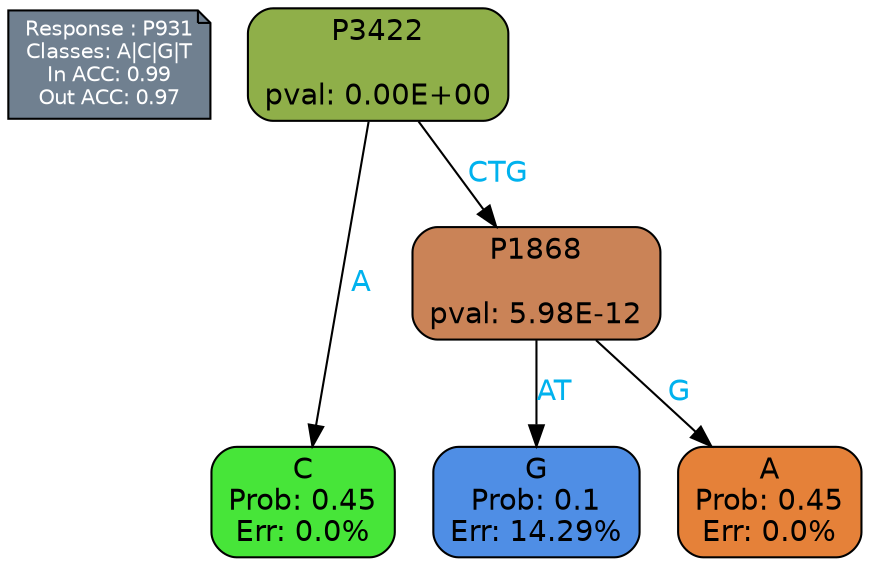 digraph Tree {
node [shape=box, style="filled, rounded", color="black", fontname=helvetica] ;
graph [ranksep=equally, splines=polylines, bgcolor=transparent, dpi=600] ;
edge [fontname=helvetica] ;
LEGEND [label="Response : P931
Classes: A|C|G|T
In ACC: 0.99
Out ACC: 0.97
",shape=note,align=left,style=filled,fillcolor="slategray",fontcolor="white",fontsize=10];1 [label="P3422

pval: 0.00E+00", fillcolor="#8faf49"] ;
2 [label="C
Prob: 0.45
Err: 0.0%", fillcolor="#47e539"] ;
3 [label="P1868

pval: 5.98E-12", fillcolor="#ca8357"] ;
4 [label="G
Prob: 0.1
Err: 14.29%", fillcolor="#4f8ee5"] ;
5 [label="A
Prob: 0.45
Err: 0.0%", fillcolor="#e58139"] ;
1 -> 2 [label="A",fontcolor=deepskyblue2] ;
1 -> 3 [label="CTG",fontcolor=deepskyblue2] ;
3 -> 4 [label="AT",fontcolor=deepskyblue2] ;
3 -> 5 [label="G",fontcolor=deepskyblue2] ;
{rank = same; 2;4;5;}{rank = same; LEGEND;1;}}